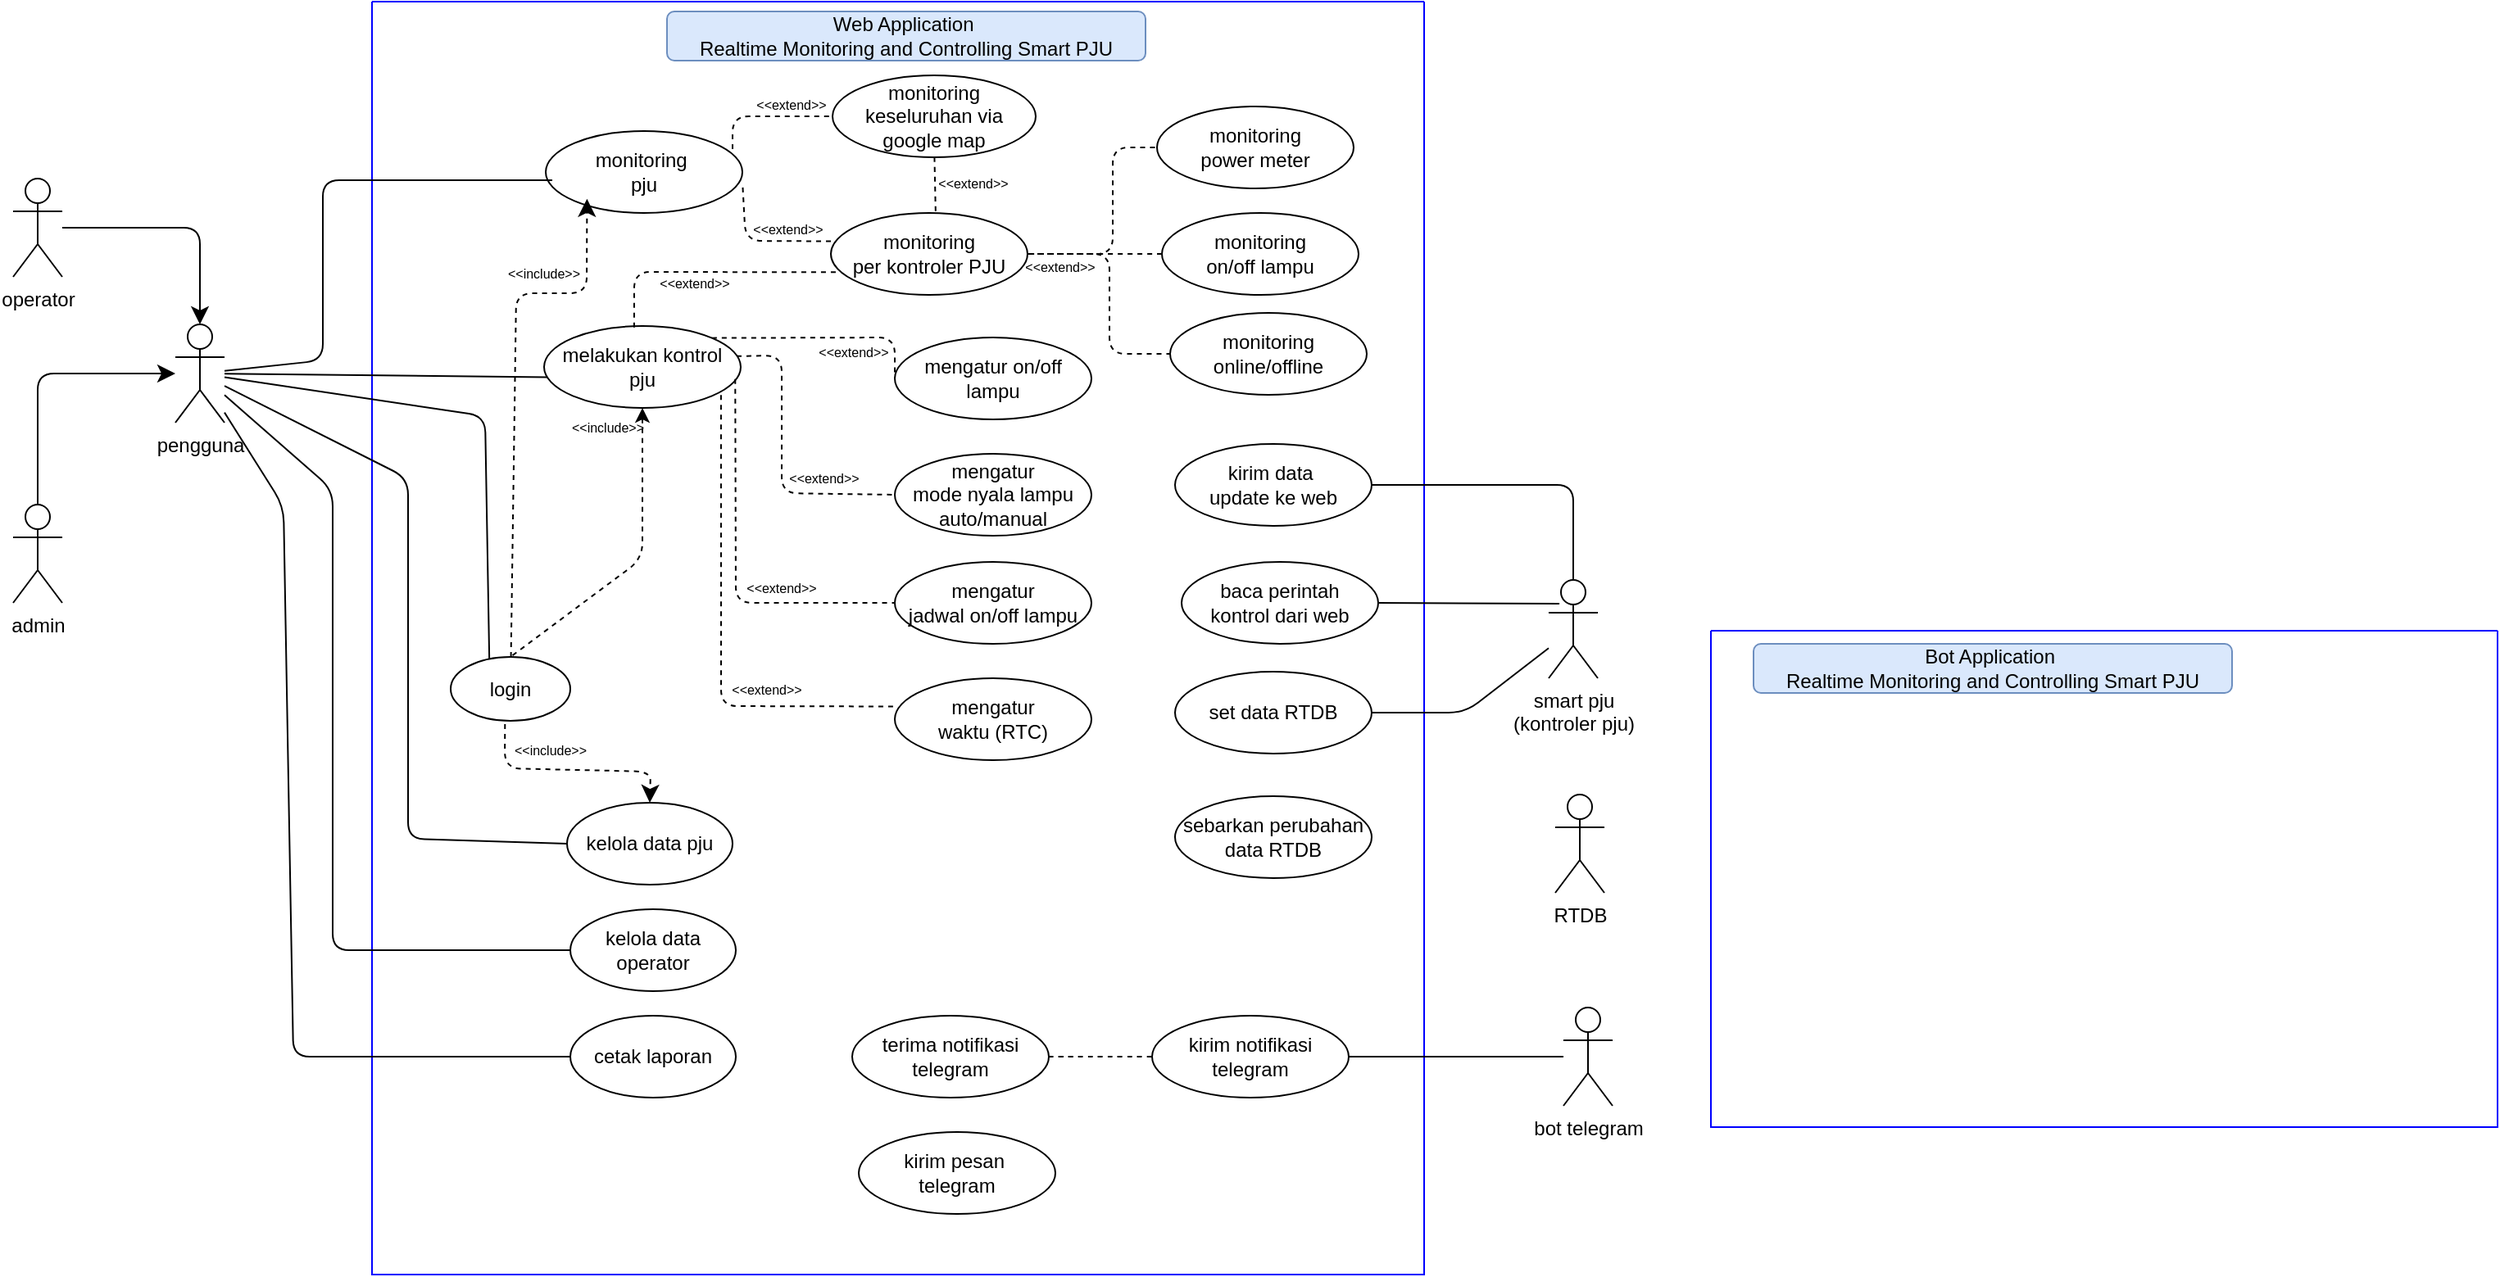 <mxfile version="24.7.13">
  <diagram name="Page-1" id="pTCAznH1Ie4KXk48edHu">
    <mxGraphModel dx="737" dy="593" grid="0" gridSize="10" guides="1" tooltips="1" connect="1" arrows="1" fold="1" page="0" pageScale="1" pageWidth="850" pageHeight="1100" math="0" shadow="0">
      <root>
        <mxCell id="0" />
        <mxCell id="1" parent="0" />
        <mxCell id="OZYJQrQI57N_s6W0lsTE-5" value="" style="swimlane;startSize=0;fillColor=#fff2cc;strokeColor=#0000FF;" vertex="1" parent="1">
          <mxGeometry x="230" y="101" width="642" height="777" as="geometry">
            <mxRectangle x="180" y="160" width="50" height="40" as="alternateBounds" />
          </mxGeometry>
        </mxCell>
        <mxCell id="OZYJQrQI57N_s6W0lsTE-6" value="monitoring&amp;nbsp;&lt;div&gt;pju&lt;/div&gt;" style="ellipse;whiteSpace=wrap;html=1;" vertex="1" parent="OZYJQrQI57N_s6W0lsTE-5">
          <mxGeometry x="106" y="79" width="120" height="50" as="geometry" />
        </mxCell>
        <mxCell id="OZYJQrQI57N_s6W0lsTE-7" value="login" style="ellipse;whiteSpace=wrap;html=1;" vertex="1" parent="OZYJQrQI57N_s6W0lsTE-5">
          <mxGeometry x="48" y="400" width="73" height="39" as="geometry" />
        </mxCell>
        <mxCell id="OZYJQrQI57N_s6W0lsTE-8" value="melakukan kontrol&lt;div&gt;pju&lt;/div&gt;" style="ellipse;whiteSpace=wrap;html=1;" vertex="1" parent="OZYJQrQI57N_s6W0lsTE-5">
          <mxGeometry x="105" y="198" width="120" height="50" as="geometry" />
        </mxCell>
        <mxCell id="OZYJQrQI57N_s6W0lsTE-9" value="" style="endArrow=none;dashed=1;html=1;rounded=1;exitX=0.5;exitY=1;exitDx=0;exitDy=0;entryX=0.5;entryY=0;entryDx=0;entryDy=0;startArrow=classic;startFill=1;curved=0;" edge="1" parent="OZYJQrQI57N_s6W0lsTE-5" source="OZYJQrQI57N_s6W0lsTE-8" target="OZYJQrQI57N_s6W0lsTE-7">
          <mxGeometry width="50" height="50" relative="1" as="geometry">
            <mxPoint x="169.36" y="303.75" as="sourcePoint" />
            <mxPoint x="169.64" y="207.35" as="targetPoint" />
            <Array as="points">
              <mxPoint x="165" y="340" />
            </Array>
          </mxGeometry>
        </mxCell>
        <mxCell id="OZYJQrQI57N_s6W0lsTE-10" value="&amp;lt;&amp;lt;include&amp;gt;&amp;gt;" style="text;html=1;align=center;verticalAlign=middle;whiteSpace=wrap;rounded=0;fontSize=8;" vertex="1" parent="OZYJQrQI57N_s6W0lsTE-5">
          <mxGeometry x="114" y="255" width="60" height="10" as="geometry" />
        </mxCell>
        <mxCell id="OZYJQrQI57N_s6W0lsTE-11" value="mengatur on/off lampu" style="ellipse;whiteSpace=wrap;html=1;" vertex="1" parent="OZYJQrQI57N_s6W0lsTE-5">
          <mxGeometry x="319" y="205" width="120" height="50" as="geometry" />
        </mxCell>
        <mxCell id="OZYJQrQI57N_s6W0lsTE-12" value="mengatur&lt;div&gt;mode nyala lampu auto/manual&lt;/div&gt;" style="ellipse;whiteSpace=wrap;html=1;" vertex="1" parent="OZYJQrQI57N_s6W0lsTE-5">
          <mxGeometry x="319" y="276" width="120" height="50" as="geometry" />
        </mxCell>
        <mxCell id="OZYJQrQI57N_s6W0lsTE-13" value="mengatur&lt;div&gt;jadwal on/off lampu&lt;/div&gt;" style="ellipse;whiteSpace=wrap;html=1;" vertex="1" parent="OZYJQrQI57N_s6W0lsTE-5">
          <mxGeometry x="319" y="342" width="120" height="50" as="geometry" />
        </mxCell>
        <mxCell id="OZYJQrQI57N_s6W0lsTE-14" value="mengatur&lt;div&gt;waktu (RTC)&lt;/div&gt;" style="ellipse;whiteSpace=wrap;html=1;" vertex="1" parent="OZYJQrQI57N_s6W0lsTE-5">
          <mxGeometry x="319" y="413" width="120" height="50" as="geometry" />
        </mxCell>
        <mxCell id="OZYJQrQI57N_s6W0lsTE-15" value="" style="endArrow=none;dashed=1;html=1;rounded=1;entryX=0;entryY=0.5;entryDx=0;entryDy=0;exitX=1;exitY=0;exitDx=0;exitDy=0;curved=0;" edge="1" parent="OZYJQrQI57N_s6W0lsTE-5" source="OZYJQrQI57N_s6W0lsTE-8" target="OZYJQrQI57N_s6W0lsTE-11">
          <mxGeometry width="50" height="50" relative="1" as="geometry">
            <mxPoint x="209" y="354" as="sourcePoint" />
            <mxPoint x="259" y="304" as="targetPoint" />
            <Array as="points">
              <mxPoint x="319" y="205" />
            </Array>
          </mxGeometry>
        </mxCell>
        <mxCell id="OZYJQrQI57N_s6W0lsTE-16" value="&amp;lt;&amp;lt;extend&amp;gt;&amp;gt;" style="text;html=1;align=center;verticalAlign=middle;whiteSpace=wrap;rounded=0;fontSize=8;" vertex="1" parent="OZYJQrQI57N_s6W0lsTE-5">
          <mxGeometry x="264" y="209" width="60" height="10" as="geometry" />
        </mxCell>
        <mxCell id="OZYJQrQI57N_s6W0lsTE-17" value="" style="endArrow=none;dashed=1;html=1;rounded=1;exitX=0.458;exitY=0.018;exitDx=0;exitDy=0;exitPerimeter=0;entryX=0.064;entryY=0.723;entryDx=0;entryDy=0;entryPerimeter=0;curved=0;" edge="1" parent="OZYJQrQI57N_s6W0lsTE-5" source="OZYJQrQI57N_s6W0lsTE-8" target="OZYJQrQI57N_s6W0lsTE-27">
          <mxGeometry width="50" height="50" relative="1" as="geometry">
            <mxPoint x="217" y="186" as="sourcePoint" />
            <mxPoint x="329" y="129" as="targetPoint" />
            <Array as="points">
              <mxPoint x="160" y="165" />
            </Array>
          </mxGeometry>
        </mxCell>
        <mxCell id="OZYJQrQI57N_s6W0lsTE-18" value="&amp;lt;&amp;lt;extend&amp;gt;&amp;gt;" style="text;html=1;align=center;verticalAlign=middle;whiteSpace=wrap;rounded=0;fontSize=8;" vertex="1" parent="OZYJQrQI57N_s6W0lsTE-5">
          <mxGeometry x="167" y="167" width="60" height="10" as="geometry" />
        </mxCell>
        <mxCell id="OZYJQrQI57N_s6W0lsTE-19" value="" style="endArrow=none;dashed=1;html=1;rounded=1;exitX=0.979;exitY=0.368;exitDx=0;exitDy=0;exitPerimeter=0;entryX=0;entryY=0.5;entryDx=0;entryDy=0;curved=0;" edge="1" parent="OZYJQrQI57N_s6W0lsTE-5" source="OZYJQrQI57N_s6W0lsTE-8" target="OZYJQrQI57N_s6W0lsTE-12">
          <mxGeometry width="50" height="50" relative="1" as="geometry">
            <mxPoint x="217" y="186" as="sourcePoint" />
            <mxPoint x="329" y="129" as="targetPoint" />
            <Array as="points">
              <mxPoint x="250" y="216" />
              <mxPoint x="250" y="300" />
            </Array>
          </mxGeometry>
        </mxCell>
        <mxCell id="OZYJQrQI57N_s6W0lsTE-20" value="" style="endArrow=none;dashed=1;html=1;rounded=1;exitX=0.972;exitY=0.648;exitDx=0;exitDy=0;exitPerimeter=0;entryX=0;entryY=0.5;entryDx=0;entryDy=0;curved=0;" edge="1" parent="OZYJQrQI57N_s6W0lsTE-5" source="OZYJQrQI57N_s6W0lsTE-8" target="OZYJQrQI57N_s6W0lsTE-13">
          <mxGeometry width="50" height="50" relative="1" as="geometry">
            <mxPoint x="232" y="197" as="sourcePoint" />
            <mxPoint x="331" y="208" as="targetPoint" />
            <Array as="points">
              <mxPoint x="222" y="367" />
            </Array>
          </mxGeometry>
        </mxCell>
        <mxCell id="OZYJQrQI57N_s6W0lsTE-21" value="" style="endArrow=none;dashed=1;html=1;rounded=1;exitX=0.908;exitY=0.842;exitDx=0;exitDy=0;exitPerimeter=0;entryX=0.017;entryY=0.345;entryDx=0;entryDy=0;entryPerimeter=0;curved=0;" edge="1" parent="OZYJQrQI57N_s6W0lsTE-5">
          <mxGeometry width="50" height="50" relative="1" as="geometry">
            <mxPoint x="212.96" y="240.1" as="sourcePoint" />
            <mxPoint x="320.04" y="430.25" as="targetPoint" />
            <Array as="points">
              <mxPoint x="213" y="430" />
            </Array>
          </mxGeometry>
        </mxCell>
        <mxCell id="OZYJQrQI57N_s6W0lsTE-22" value="&amp;lt;&amp;lt;extend&amp;gt;&amp;gt;" style="text;html=1;align=center;verticalAlign=middle;whiteSpace=wrap;rounded=0;fontSize=8;" vertex="1" parent="OZYJQrQI57N_s6W0lsTE-5">
          <mxGeometry x="246" y="286" width="60" height="10" as="geometry" />
        </mxCell>
        <mxCell id="OZYJQrQI57N_s6W0lsTE-23" value="&amp;lt;&amp;lt;extend&amp;gt;&amp;gt;" style="text;html=1;align=center;verticalAlign=middle;whiteSpace=wrap;rounded=0;fontSize=8;" vertex="1" parent="OZYJQrQI57N_s6W0lsTE-5">
          <mxGeometry x="220" y="353" width="60" height="10" as="geometry" />
        </mxCell>
        <mxCell id="OZYJQrQI57N_s6W0lsTE-24" value="&amp;lt;&amp;lt;extend&amp;gt;&amp;gt;" style="text;html=1;align=center;verticalAlign=middle;whiteSpace=wrap;rounded=0;fontSize=8;" vertex="1" parent="OZYJQrQI57N_s6W0lsTE-5">
          <mxGeometry x="211" y="415" width="60" height="10" as="geometry" />
        </mxCell>
        <mxCell id="OZYJQrQI57N_s6W0lsTE-25" value="Web Application&amp;nbsp;&lt;div&gt;Realtime Monitoring and Controlling Smart PJU&lt;/div&gt;" style="text;html=1;align=center;verticalAlign=middle;whiteSpace=wrap;rounded=1;fillColor=#dae8fc;strokeColor=#6c8ebf;fillStyle=solid;gradientColor=none;perimeterSpacing=0;strokeWidth=1;spacingTop=1;spacingBottom=1;" vertex="1" parent="OZYJQrQI57N_s6W0lsTE-5">
          <mxGeometry x="180" y="6" width="292" height="30" as="geometry" />
        </mxCell>
        <mxCell id="OZYJQrQI57N_s6W0lsTE-53" style="edgeStyle=none;curved=0;rounded=1;orthogonalLoop=1;jettySize=auto;html=1;exitX=1;exitY=0.5;exitDx=0;exitDy=0;entryX=0;entryY=0.5;entryDx=0;entryDy=0;fontSize=12;startSize=8;endSize=8;endArrow=none;endFill=0;dashed=1;" edge="1" parent="OZYJQrQI57N_s6W0lsTE-5" source="OZYJQrQI57N_s6W0lsTE-27" target="OZYJQrQI57N_s6W0lsTE-52">
          <mxGeometry relative="1" as="geometry">
            <Array as="points">
              <mxPoint x="452" y="154" />
              <mxPoint x="452" y="89" />
            </Array>
          </mxGeometry>
        </mxCell>
        <mxCell id="OZYJQrQI57N_s6W0lsTE-26" value="monitoring keseluruhan via&lt;div&gt;google map&lt;/div&gt;" style="ellipse;whiteSpace=wrap;html=1;" vertex="1" parent="OZYJQrQI57N_s6W0lsTE-5">
          <mxGeometry x="281" y="45" width="124" height="50" as="geometry" />
        </mxCell>
        <mxCell id="OZYJQrQI57N_s6W0lsTE-27" value="monitoring&lt;div&gt;per kontroler PJU&lt;/div&gt;" style="ellipse;whiteSpace=wrap;html=1;" vertex="1" parent="OZYJQrQI57N_s6W0lsTE-5">
          <mxGeometry x="280" y="129" width="120" height="50" as="geometry" />
        </mxCell>
        <mxCell id="OZYJQrQI57N_s6W0lsTE-28" value="" style="endArrow=none;dashed=1;html=1;rounded=1;entryX=0;entryY=0.5;entryDx=0;entryDy=0;exitX=0.95;exitY=0.22;exitDx=0;exitDy=0;exitPerimeter=0;curved=0;" edge="1" parent="OZYJQrQI57N_s6W0lsTE-5" source="OZYJQrQI57N_s6W0lsTE-6" target="OZYJQrQI57N_s6W0lsTE-26">
          <mxGeometry width="50" height="50" relative="1" as="geometry">
            <mxPoint x="210" y="100" as="sourcePoint" />
            <mxPoint x="260" y="50" as="targetPoint" />
            <Array as="points">
              <mxPoint x="220" y="70" />
            </Array>
          </mxGeometry>
        </mxCell>
        <mxCell id="OZYJQrQI57N_s6W0lsTE-29" value="" style="endArrow=none;dashed=1;html=1;rounded=1;exitX=1.002;exitY=0.689;exitDx=0;exitDy=0;exitPerimeter=0;entryX=0.025;entryY=0.346;entryDx=0;entryDy=0;entryPerimeter=0;curved=0;" edge="1" parent="OZYJQrQI57N_s6W0lsTE-5" source="OZYJQrQI57N_s6W0lsTE-6" target="OZYJQrQI57N_s6W0lsTE-27">
          <mxGeometry width="50" height="50" relative="1" as="geometry">
            <mxPoint x="170" y="209" as="sourcePoint" />
            <mxPoint x="290" y="159" as="targetPoint" />
            <Array as="points">
              <mxPoint x="228" y="146" />
            </Array>
          </mxGeometry>
        </mxCell>
        <mxCell id="OZYJQrQI57N_s6W0lsTE-30" value="&amp;lt;&amp;lt;extend&amp;gt;&amp;gt;" style="text;html=1;align=center;verticalAlign=middle;whiteSpace=wrap;rounded=0;fontSize=8;" vertex="1" parent="OZYJQrQI57N_s6W0lsTE-5">
          <mxGeometry x="226" y="58" width="60" height="10" as="geometry" />
        </mxCell>
        <mxCell id="OZYJQrQI57N_s6W0lsTE-31" value="&amp;lt;&amp;lt;extend&amp;gt;&amp;gt;" style="text;html=1;align=center;verticalAlign=middle;whiteSpace=wrap;rounded=0;fontSize=8;" vertex="1" parent="OZYJQrQI57N_s6W0lsTE-5">
          <mxGeometry x="224" y="134" width="60" height="10" as="geometry" />
        </mxCell>
        <mxCell id="OZYJQrQI57N_s6W0lsTE-48" style="edgeStyle=none;curved=0;rounded=1;orthogonalLoop=1;jettySize=auto;html=1;entryX=0.21;entryY=0.828;entryDx=0;entryDy=0;entryPerimeter=0;fontSize=12;startSize=8;endSize=8;dashed=1;" edge="1" parent="OZYJQrQI57N_s6W0lsTE-5" source="OZYJQrQI57N_s6W0lsTE-7" target="OZYJQrQI57N_s6W0lsTE-6">
          <mxGeometry relative="1" as="geometry">
            <Array as="points">
              <mxPoint x="88" y="178" />
              <mxPoint x="131" y="178" />
            </Array>
          </mxGeometry>
        </mxCell>
        <mxCell id="OZYJQrQI57N_s6W0lsTE-49" value="&amp;lt;&amp;lt;include&amp;gt;&amp;gt;" style="text;html=1;align=center;verticalAlign=middle;whiteSpace=wrap;rounded=0;fontSize=8;" vertex="1" parent="OZYJQrQI57N_s6W0lsTE-5">
          <mxGeometry x="75" y="161" width="60" height="10" as="geometry" />
        </mxCell>
        <mxCell id="OZYJQrQI57N_s6W0lsTE-32" value="kirim data&amp;nbsp;&lt;div&gt;update ke web&lt;/div&gt;" style="ellipse;whiteSpace=wrap;html=1;" vertex="1" parent="OZYJQrQI57N_s6W0lsTE-5">
          <mxGeometry x="490" y="270" width="120" height="50" as="geometry" />
        </mxCell>
        <mxCell id="OZYJQrQI57N_s6W0lsTE-33" value="baca perintah&lt;div&gt;kontrol dari web&lt;/div&gt;" style="ellipse;whiteSpace=wrap;html=1;" vertex="1" parent="OZYJQrQI57N_s6W0lsTE-5">
          <mxGeometry x="494" y="342" width="120" height="50" as="geometry" />
        </mxCell>
        <mxCell id="OZYJQrQI57N_s6W0lsTE-131" style="edgeStyle=none;curved=0;rounded=1;orthogonalLoop=1;jettySize=auto;html=1;entryX=1;entryY=0.5;entryDx=0;entryDy=0;fontSize=12;startSize=8;endSize=8;endArrow=none;endFill=0;" edge="1" parent="OZYJQrQI57N_s6W0lsTE-5" source="OZYJQrQI57N_s6W0lsTE-39" target="OZYJQrQI57N_s6W0lsTE-130">
          <mxGeometry relative="1" as="geometry">
            <Array as="points">
              <mxPoint x="667" y="434" />
            </Array>
          </mxGeometry>
        </mxCell>
        <mxCell id="OZYJQrQI57N_s6W0lsTE-39" value="smart pju&lt;div&gt;(kontroler pju)&lt;/div&gt;" style="shape=umlActor;verticalLabelPosition=bottom;verticalAlign=top;html=1;outlineConnect=0;" vertex="1" parent="OZYJQrQI57N_s6W0lsTE-5">
          <mxGeometry x="718" y="353" width="30" height="60" as="geometry" />
        </mxCell>
        <mxCell id="OZYJQrQI57N_s6W0lsTE-40" value="" style="endArrow=none;html=1;rounded=1;entryX=0.5;entryY=0;entryDx=0;entryDy=0;entryPerimeter=0;exitX=1;exitY=0.5;exitDx=0;exitDy=0;curved=0;" edge="1" parent="OZYJQrQI57N_s6W0lsTE-5" source="OZYJQrQI57N_s6W0lsTE-32" target="OZYJQrQI57N_s6W0lsTE-39">
          <mxGeometry width="50" height="50" relative="1" as="geometry">
            <mxPoint x="510" y="475" as="sourcePoint" />
            <mxPoint x="560" y="425" as="targetPoint" />
            <Array as="points">
              <mxPoint x="733" y="295" />
            </Array>
          </mxGeometry>
        </mxCell>
        <mxCell id="OZYJQrQI57N_s6W0lsTE-41" value="" style="endArrow=none;html=1;rounded=1;curved=0;exitX=1;exitY=0.5;exitDx=0;exitDy=0;entryX=0.218;entryY=0.242;entryDx=0;entryDy=0;entryPerimeter=0;" edge="1" parent="OZYJQrQI57N_s6W0lsTE-5" source="OZYJQrQI57N_s6W0lsTE-33" target="OZYJQrQI57N_s6W0lsTE-39">
          <mxGeometry width="50" height="50" relative="1" as="geometry">
            <mxPoint x="640" y="355" as="sourcePoint" />
            <mxPoint x="710" y="367" as="targetPoint" />
            <Array as="points" />
          </mxGeometry>
        </mxCell>
        <mxCell id="OZYJQrQI57N_s6W0lsTE-50" value="monitoring&lt;div&gt;online/offline&lt;/div&gt;" style="ellipse;whiteSpace=wrap;html=1;" vertex="1" parent="OZYJQrQI57N_s6W0lsTE-5">
          <mxGeometry x="487" y="190" width="120" height="50" as="geometry" />
        </mxCell>
        <mxCell id="OZYJQrQI57N_s6W0lsTE-61" style="edgeStyle=none;curved=1;rounded=0;orthogonalLoop=1;jettySize=auto;html=1;fontSize=12;startSize=8;endSize=8;dashed=1;endArrow=none;endFill=0;" edge="1" parent="OZYJQrQI57N_s6W0lsTE-5" source="OZYJQrQI57N_s6W0lsTE-51" target="OZYJQrQI57N_s6W0lsTE-27">
          <mxGeometry relative="1" as="geometry" />
        </mxCell>
        <mxCell id="OZYJQrQI57N_s6W0lsTE-51" value="monitoring&lt;div&gt;on/off lampu&lt;/div&gt;" style="ellipse;whiteSpace=wrap;html=1;" vertex="1" parent="OZYJQrQI57N_s6W0lsTE-5">
          <mxGeometry x="482" y="129" width="120" height="50" as="geometry" />
        </mxCell>
        <mxCell id="OZYJQrQI57N_s6W0lsTE-52" value="monitoring&lt;div&gt;power meter&lt;/div&gt;" style="ellipse;whiteSpace=wrap;html=1;" vertex="1" parent="OZYJQrQI57N_s6W0lsTE-5">
          <mxGeometry x="479" y="64" width="120" height="50" as="geometry" />
        </mxCell>
        <mxCell id="OZYJQrQI57N_s6W0lsTE-54" value="kelola data pju" style="ellipse;whiteSpace=wrap;html=1;" vertex="1" parent="OZYJQrQI57N_s6W0lsTE-5">
          <mxGeometry x="119" y="489" width="101" height="50" as="geometry" />
        </mxCell>
        <mxCell id="OZYJQrQI57N_s6W0lsTE-55" style="edgeStyle=none;curved=0;rounded=1;orthogonalLoop=1;jettySize=auto;html=1;entryX=0.5;entryY=0;entryDx=0;entryDy=0;fontSize=12;startSize=8;endSize=8;dashed=1;exitX=0.454;exitY=1.052;exitDx=0;exitDy=0;exitPerimeter=0;" edge="1" parent="OZYJQrQI57N_s6W0lsTE-5" source="OZYJQrQI57N_s6W0lsTE-7" target="OZYJQrQI57N_s6W0lsTE-54">
          <mxGeometry relative="1" as="geometry">
            <Array as="points">
              <mxPoint x="81" y="468" />
              <mxPoint x="170" y="470" />
            </Array>
          </mxGeometry>
        </mxCell>
        <mxCell id="OZYJQrQI57N_s6W0lsTE-58" style="edgeStyle=none;curved=1;rounded=0;orthogonalLoop=1;jettySize=auto;html=1;entryX=0.533;entryY=0.022;entryDx=0;entryDy=0;entryPerimeter=0;fontSize=12;startSize=8;endSize=8;dashed=1;endArrow=none;endFill=0;" edge="1" parent="OZYJQrQI57N_s6W0lsTE-5" source="OZYJQrQI57N_s6W0lsTE-26" target="OZYJQrQI57N_s6W0lsTE-27">
          <mxGeometry relative="1" as="geometry" />
        </mxCell>
        <mxCell id="OZYJQrQI57N_s6W0lsTE-59" style="edgeStyle=none;curved=0;rounded=1;orthogonalLoop=1;jettySize=auto;html=1;exitX=1;exitY=0.5;exitDx=0;exitDy=0;entryX=0;entryY=0.5;entryDx=0;entryDy=0;fontSize=12;startSize=8;endSize=8;endArrow=none;endFill=0;dashed=1;" edge="1" parent="OZYJQrQI57N_s6W0lsTE-5" source="OZYJQrQI57N_s6W0lsTE-27" target="OZYJQrQI57N_s6W0lsTE-50">
          <mxGeometry relative="1" as="geometry">
            <mxPoint x="410" y="164" as="sourcePoint" />
            <mxPoint x="489" y="99" as="targetPoint" />
            <Array as="points">
              <mxPoint x="450" y="154" />
              <mxPoint x="450" y="215" />
            </Array>
          </mxGeometry>
        </mxCell>
        <mxCell id="OZYJQrQI57N_s6W0lsTE-60" value="&amp;lt;&amp;lt;extend&amp;gt;&amp;gt;" style="text;html=1;align=center;verticalAlign=middle;whiteSpace=wrap;rounded=0;fontSize=8;" vertex="1" parent="OZYJQrQI57N_s6W0lsTE-5">
          <mxGeometry x="390" y="157" width="60" height="10" as="geometry" />
        </mxCell>
        <mxCell id="OZYJQrQI57N_s6W0lsTE-62" value="&amp;lt;&amp;lt;extend&amp;gt;&amp;gt;" style="text;html=1;align=center;verticalAlign=middle;whiteSpace=wrap;rounded=0;fontSize=8;" vertex="1" parent="OZYJQrQI57N_s6W0lsTE-5">
          <mxGeometry x="337" y="106" width="60" height="10" as="geometry" />
        </mxCell>
        <mxCell id="OZYJQrQI57N_s6W0lsTE-63" value="&amp;lt;&amp;lt;include&amp;gt;&amp;gt;" style="text;html=1;align=center;verticalAlign=middle;whiteSpace=wrap;rounded=0;fontSize=8;" vertex="1" parent="OZYJQrQI57N_s6W0lsTE-5">
          <mxGeometry x="79" y="452" width="60" height="10" as="geometry" />
        </mxCell>
        <mxCell id="OZYJQrQI57N_s6W0lsTE-69" value="kelola data operator" style="ellipse;whiteSpace=wrap;html=1;" vertex="1" parent="OZYJQrQI57N_s6W0lsTE-5">
          <mxGeometry x="121" y="554" width="101" height="50" as="geometry" />
        </mxCell>
        <mxCell id="OZYJQrQI57N_s6W0lsTE-71" value="cetak laporan" style="ellipse;whiteSpace=wrap;html=1;" vertex="1" parent="OZYJQrQI57N_s6W0lsTE-5">
          <mxGeometry x="121" y="619" width="101" height="50" as="geometry" />
        </mxCell>
        <mxCell id="OZYJQrQI57N_s6W0lsTE-124" value="kirim notifikasi&lt;div&gt;telegram&lt;/div&gt;" style="ellipse;whiteSpace=wrap;html=1;" vertex="1" parent="OZYJQrQI57N_s6W0lsTE-5">
          <mxGeometry x="476" y="619" width="120" height="50" as="geometry" />
        </mxCell>
        <mxCell id="OZYJQrQI57N_s6W0lsTE-128" style="edgeStyle=none;curved=1;rounded=0;orthogonalLoop=1;jettySize=auto;html=1;entryX=0;entryY=0.5;entryDx=0;entryDy=0;fontSize=12;startSize=8;endSize=8;endArrow=none;endFill=0;dashed=1;" edge="1" parent="OZYJQrQI57N_s6W0lsTE-5" source="OZYJQrQI57N_s6W0lsTE-126" target="OZYJQrQI57N_s6W0lsTE-124">
          <mxGeometry relative="1" as="geometry" />
        </mxCell>
        <mxCell id="OZYJQrQI57N_s6W0lsTE-126" value="terima notifikasi&lt;div&gt;telegram&lt;/div&gt;" style="ellipse;whiteSpace=wrap;html=1;" vertex="1" parent="OZYJQrQI57N_s6W0lsTE-5">
          <mxGeometry x="293" y="619" width="120" height="50" as="geometry" />
        </mxCell>
        <mxCell id="OZYJQrQI57N_s6W0lsTE-129" value="kirim pesan&amp;nbsp;&lt;div&gt;telegram&lt;/div&gt;" style="ellipse;whiteSpace=wrap;html=1;" vertex="1" parent="OZYJQrQI57N_s6W0lsTE-5">
          <mxGeometry x="297" y="690" width="120" height="50" as="geometry" />
        </mxCell>
        <mxCell id="OZYJQrQI57N_s6W0lsTE-130" value="set data RTDB" style="ellipse;whiteSpace=wrap;html=1;" vertex="1" parent="OZYJQrQI57N_s6W0lsTE-5">
          <mxGeometry x="490" y="409" width="120" height="50" as="geometry" />
        </mxCell>
        <mxCell id="OZYJQrQI57N_s6W0lsTE-133" value="sebarkan perubahan data RTDB" style="ellipse;whiteSpace=wrap;html=1;" vertex="1" parent="OZYJQrQI57N_s6W0lsTE-5">
          <mxGeometry x="490" y="485" width="120" height="50" as="geometry" />
        </mxCell>
        <mxCell id="OZYJQrQI57N_s6W0lsTE-47" style="edgeStyle=none;curved=0;rounded=1;orthogonalLoop=1;jettySize=auto;html=1;fontSize=12;startSize=8;endSize=8;endArrow=none;endFill=0;entryX=0.323;entryY=0.024;entryDx=0;entryDy=0;entryPerimeter=0;" edge="1" parent="1" source="OZYJQrQI57N_s6W0lsTE-34" target="OZYJQrQI57N_s6W0lsTE-7">
          <mxGeometry relative="1" as="geometry">
            <Array as="points">
              <mxPoint x="299" y="354" />
            </Array>
          </mxGeometry>
        </mxCell>
        <mxCell id="OZYJQrQI57N_s6W0lsTE-57" style="edgeStyle=none;curved=0;rounded=1;orthogonalLoop=1;jettySize=auto;html=1;entryX=0;entryY=0.5;entryDx=0;entryDy=0;fontSize=12;startSize=8;endSize=8;endArrow=none;endFill=0;" edge="1" parent="1" source="OZYJQrQI57N_s6W0lsTE-34" target="OZYJQrQI57N_s6W0lsTE-54">
          <mxGeometry relative="1" as="geometry">
            <Array as="points">
              <mxPoint x="252" y="392" />
              <mxPoint x="252" y="612" />
            </Array>
          </mxGeometry>
        </mxCell>
        <mxCell id="OZYJQrQI57N_s6W0lsTE-70" style="edgeStyle=none;curved=0;rounded=1;orthogonalLoop=1;jettySize=auto;html=1;entryX=0;entryY=0.5;entryDx=0;entryDy=0;fontSize=12;startSize=8;endSize=8;endArrow=none;endFill=0;" edge="1" parent="1" source="OZYJQrQI57N_s6W0lsTE-34" target="OZYJQrQI57N_s6W0lsTE-69">
          <mxGeometry relative="1" as="geometry">
            <Array as="points">
              <mxPoint x="206" y="399" />
              <mxPoint x="206" y="680" />
            </Array>
          </mxGeometry>
        </mxCell>
        <mxCell id="OZYJQrQI57N_s6W0lsTE-72" style="edgeStyle=none;curved=0;rounded=1;orthogonalLoop=1;jettySize=auto;html=1;entryX=0;entryY=0.5;entryDx=0;entryDy=0;fontSize=12;startSize=8;endSize=8;endArrow=none;endFill=0;" edge="1" parent="1" source="OZYJQrQI57N_s6W0lsTE-34" target="OZYJQrQI57N_s6W0lsTE-71">
          <mxGeometry relative="1" as="geometry">
            <Array as="points">
              <mxPoint x="176" y="409" />
              <mxPoint x="182" y="745" />
            </Array>
          </mxGeometry>
        </mxCell>
        <mxCell id="OZYJQrQI57N_s6W0lsTE-34" value="pengguna" style="shape=umlActor;verticalLabelPosition=bottom;verticalAlign=top;html=1;outlineConnect=0;" vertex="1" parent="1">
          <mxGeometry x="110" y="298" width="30" height="60" as="geometry" />
        </mxCell>
        <mxCell id="OZYJQrQI57N_s6W0lsTE-35" value="" style="endArrow=none;html=1;rounded=1;curved=0;" edge="1" parent="1" source="OZYJQrQI57N_s6W0lsTE-34">
          <mxGeometry width="50" height="50" relative="1" as="geometry">
            <mxPoint x="140" y="320" as="sourcePoint" />
            <mxPoint x="340" y="210" as="targetPoint" />
            <Array as="points">
              <mxPoint x="200" y="320" />
              <mxPoint x="200" y="210" />
            </Array>
          </mxGeometry>
        </mxCell>
        <mxCell id="OZYJQrQI57N_s6W0lsTE-36" value="" style="endArrow=none;html=1;rounded=0;entryX=0.015;entryY=0.625;entryDx=0;entryDy=0;entryPerimeter=0;" edge="1" parent="1" source="OZYJQrQI57N_s6W0lsTE-34" target="OZYJQrQI57N_s6W0lsTE-8">
          <mxGeometry width="50" height="50" relative="1" as="geometry">
            <mxPoint x="240" y="310" as="sourcePoint" />
            <mxPoint x="290" y="260" as="targetPoint" />
          </mxGeometry>
        </mxCell>
        <mxCell id="OZYJQrQI57N_s6W0lsTE-67" style="edgeStyle=none;curved=0;rounded=1;orthogonalLoop=1;jettySize=auto;html=1;fontSize=12;startSize=8;endSize=8;entryX=0.5;entryY=0;entryDx=0;entryDy=0;entryPerimeter=0;" edge="1" parent="1" source="OZYJQrQI57N_s6W0lsTE-64" target="OZYJQrQI57N_s6W0lsTE-34">
          <mxGeometry relative="1" as="geometry">
            <Array as="points">
              <mxPoint x="125" y="239" />
            </Array>
          </mxGeometry>
        </mxCell>
        <mxCell id="OZYJQrQI57N_s6W0lsTE-64" value="operator" style="shape=umlActor;verticalLabelPosition=bottom;verticalAlign=top;html=1;outlineConnect=0;" vertex="1" parent="1">
          <mxGeometry x="11" y="209" width="30" height="60" as="geometry" />
        </mxCell>
        <mxCell id="OZYJQrQI57N_s6W0lsTE-68" style="edgeStyle=none;curved=0;rounded=1;orthogonalLoop=1;jettySize=auto;html=1;fontSize=12;startSize=8;endSize=8;" edge="1" parent="1" source="OZYJQrQI57N_s6W0lsTE-66" target="OZYJQrQI57N_s6W0lsTE-34">
          <mxGeometry relative="1" as="geometry">
            <Array as="points">
              <mxPoint x="26" y="328" />
            </Array>
          </mxGeometry>
        </mxCell>
        <mxCell id="OZYJQrQI57N_s6W0lsTE-66" value="admin" style="shape=umlActor;verticalLabelPosition=bottom;verticalAlign=top;html=1;outlineConnect=0;" vertex="1" parent="1">
          <mxGeometry x="11" y="408" width="30" height="60" as="geometry" />
        </mxCell>
        <mxCell id="OZYJQrQI57N_s6W0lsTE-127" style="edgeStyle=none;curved=1;rounded=0;orthogonalLoop=1;jettySize=auto;html=1;fontSize=12;startSize=8;endSize=8;endArrow=none;endFill=0;" edge="1" parent="1" source="OZYJQrQI57N_s6W0lsTE-73" target="OZYJQrQI57N_s6W0lsTE-124">
          <mxGeometry relative="1" as="geometry" />
        </mxCell>
        <mxCell id="OZYJQrQI57N_s6W0lsTE-73" value="bot telegram" style="shape=umlActor;verticalLabelPosition=bottom;verticalAlign=top;html=1;outlineConnect=0;" vertex="1" parent="1">
          <mxGeometry x="957" y="715" width="30" height="60" as="geometry" />
        </mxCell>
        <mxCell id="OZYJQrQI57N_s6W0lsTE-74" value="RTDB" style="shape=umlActor;verticalLabelPosition=bottom;verticalAlign=top;html=1;outlineConnect=0;" vertex="1" parent="1">
          <mxGeometry x="952" y="585" width="30" height="60" as="geometry" />
        </mxCell>
        <mxCell id="OZYJQrQI57N_s6W0lsTE-76" value="" style="swimlane;startSize=0;fillColor=#fff2cc;strokeColor=#0000FF;" vertex="1" parent="1">
          <mxGeometry x="1047" y="485" width="480" height="303" as="geometry">
            <mxRectangle x="180" y="160" width="50" height="40" as="alternateBounds" />
          </mxGeometry>
        </mxCell>
        <mxCell id="OZYJQrQI57N_s6W0lsTE-96" value="Bot Application&amp;nbsp;&lt;div&gt;Realtime Monitoring and Controlling Smart PJU&lt;/div&gt;" style="text;html=1;align=center;verticalAlign=middle;whiteSpace=wrap;rounded=1;fillColor=#dae8fc;strokeColor=#6c8ebf;fillStyle=solid;gradientColor=none;perimeterSpacing=0;strokeWidth=1;spacingTop=1;spacingBottom=1;" vertex="1" parent="OZYJQrQI57N_s6W0lsTE-76">
          <mxGeometry x="26" y="8" width="292" height="30" as="geometry" />
        </mxCell>
      </root>
    </mxGraphModel>
  </diagram>
</mxfile>
